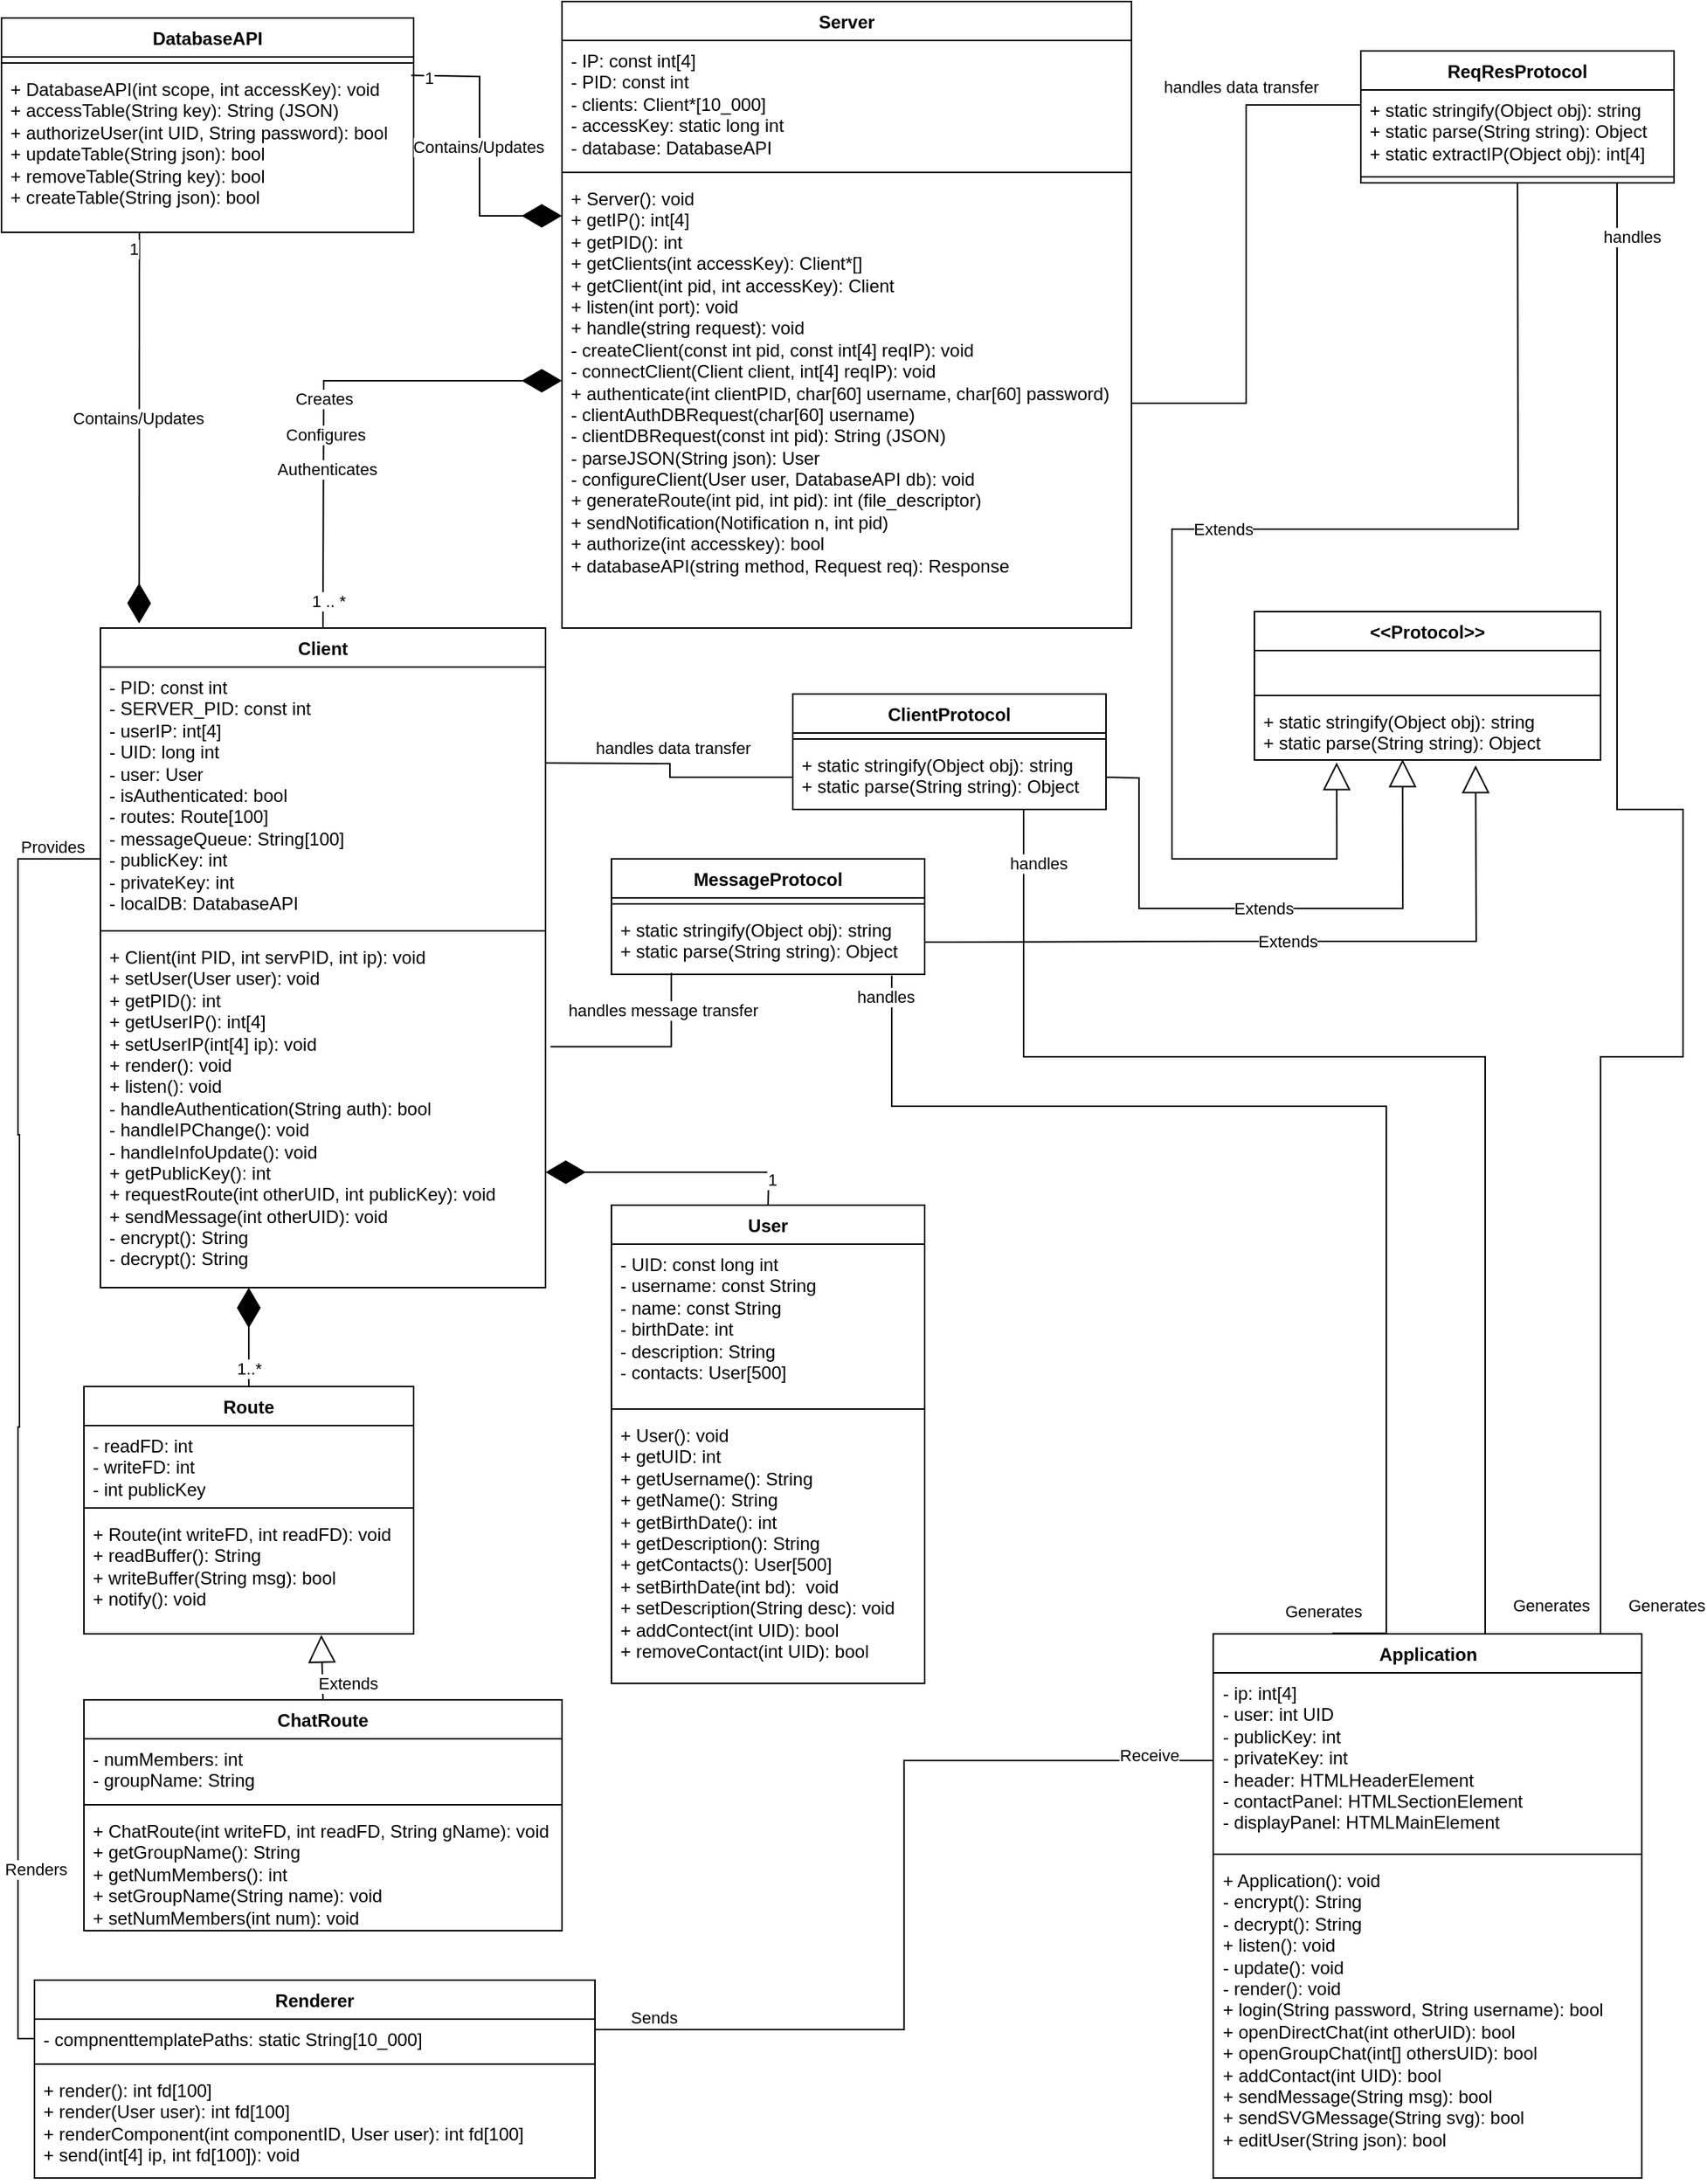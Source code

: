 <mxfile version="24.0.7" type="google">
  <diagram name="Page-1" id="PnnJT7ZLr12zOt7NyaA7">
    <mxGraphModel grid="1" page="1" gridSize="11" guides="1" tooltips="1" connect="1" arrows="1" fold="1" pageScale="1" pageWidth="1200" pageHeight="1600" math="0" shadow="0">
      <root>
        <mxCell id="0" />
        <mxCell id="1" parent="0" />
        <mxCell id="jCxPLYesRu0lP2iqPqjw-9" value="Server" style="swimlane;fontStyle=1;align=center;verticalAlign=top;childLayout=stackLayout;horizontal=1;startSize=26;horizontalStack=0;resizeParent=1;resizeParentMax=0;resizeLast=0;collapsible=1;marginBottom=0;whiteSpace=wrap;html=1;" vertex="1" parent="1">
          <mxGeometry x="396" y="11" width="380" height="418" as="geometry" />
        </mxCell>
        <mxCell id="jCxPLYesRu0lP2iqPqjw-10" value="- IP: const int[4]&lt;div&gt;- PID: const int&lt;br&gt;&lt;div&gt;- clients: Client*[10_000]&lt;/div&gt;&lt;div&gt;- accessKey: static long int&lt;/div&gt;&lt;div&gt;&lt;div&gt;- database: DatabaseAPI&lt;/div&gt;&lt;div&gt;&lt;br&gt;&lt;/div&gt;&lt;div&gt;&lt;br&gt;&lt;/div&gt;&lt;/div&gt;&lt;/div&gt;" style="text;strokeColor=none;fillColor=none;align=left;verticalAlign=top;spacingLeft=4;spacingRight=4;overflow=hidden;rotatable=0;points=[[0,0.5],[1,0.5]];portConstraint=eastwest;whiteSpace=wrap;html=1;" vertex="1" parent="jCxPLYesRu0lP2iqPqjw-9">
          <mxGeometry y="26" width="380" height="84" as="geometry" />
        </mxCell>
        <mxCell id="jCxPLYesRu0lP2iqPqjw-11" value="" style="line;strokeWidth=1;fillColor=none;align=left;verticalAlign=middle;spacingTop=-1;spacingLeft=3;spacingRight=3;rotatable=0;labelPosition=right;points=[];portConstraint=eastwest;strokeColor=inherit;" vertex="1" parent="jCxPLYesRu0lP2iqPqjw-9">
          <mxGeometry y="110" width="380" height="8" as="geometry" />
        </mxCell>
        <mxCell id="jCxPLYesRu0lP2iqPqjw-12" value="&lt;div&gt;&lt;div&gt;+ Server(): void&lt;br&gt;&lt;/div&gt;&lt;div&gt;+ getIP(): int[4]&lt;/div&gt;&lt;div&gt;+ getPID(): int&lt;/div&gt;&lt;div&gt;+ getClients(int accessKey): Client*[]&lt;/div&gt;&lt;div&gt;+ getClient(int pid, int accessKey): Client&lt;/div&gt;&lt;/div&gt;&lt;div&gt;+ listen(int port): void&lt;/div&gt;&lt;div&gt;+ handle(string request): void&lt;/div&gt;&lt;div&gt;- createClient(const int pid, const int[4] reqIP): void&lt;/div&gt;&lt;div&gt;- connectClient(Client client, int[4] reqIP): void&lt;br&gt;&lt;/div&gt;&lt;div&gt;+ authenticate(int clientPID, char[60] username, char[60] password)&lt;/div&gt;&lt;div&gt;- clientAuthDBRequest(char[60] username)&lt;/div&gt;&lt;div&gt;- clientDBRequest(const int pid): String (JSON)&lt;/div&gt;&lt;div&gt;- parseJSON(String json): User&lt;/div&gt;&lt;div&gt;- configureClient(User user, DatabaseAPI db): void&lt;/div&gt;&lt;div&gt;+ generateRoute(int pid, int pid): int (file_descriptor)&lt;/div&gt;&lt;div&gt;+ sendNotification(Notification n, int pid)&lt;/div&gt;&lt;div&gt;+ authorize(int accesskey): bool&lt;/div&gt;&lt;div&gt;+ databaseAPI(string method, Request req): Response&lt;/div&gt;&lt;div&gt;&lt;br&gt;&lt;/div&gt;" style="text;strokeColor=none;fillColor=none;align=left;verticalAlign=top;spacingLeft=4;spacingRight=4;overflow=hidden;rotatable=0;points=[[0,0.5],[1,0.5]];portConstraint=eastwest;whiteSpace=wrap;html=1;" vertex="1" parent="jCxPLYesRu0lP2iqPqjw-9">
          <mxGeometry y="118" width="380" height="300" as="geometry" />
        </mxCell>
        <mxCell id="jCxPLYesRu0lP2iqPqjw-13" value="Client" style="swimlane;fontStyle=1;align=center;verticalAlign=top;childLayout=stackLayout;horizontal=1;startSize=26;horizontalStack=0;resizeParent=1;resizeParentMax=0;resizeLast=0;collapsible=1;marginBottom=0;whiteSpace=wrap;html=1;" vertex="1" parent="1">
          <mxGeometry x="88" y="429" width="297" height="440" as="geometry" />
        </mxCell>
        <mxCell id="jCxPLYesRu0lP2iqPqjw-14" value="- PID: const int&lt;div&gt;- SERVER_PID: const int&lt;/div&gt;&lt;div&gt;- userIP: int[4]&lt;/div&gt;&lt;div&gt;- UID: long int&lt;/div&gt;&lt;div&gt;- user: User&lt;/div&gt;&lt;div&gt;- isAuthenticated: bool&lt;/div&gt;&lt;div&gt;- routes: Route[100]&lt;/div&gt;&lt;div&gt;- messageQueue: String[100]&lt;/div&gt;&lt;div&gt;- publicKey: int&lt;/div&gt;&lt;div&gt;- privateKey: int&lt;/div&gt;&lt;div&gt;- localDB: DatabaseAPI&lt;/div&gt;" style="text;strokeColor=none;fillColor=none;align=left;verticalAlign=top;spacingLeft=4;spacingRight=4;overflow=hidden;rotatable=0;points=[[0,0.5],[1,0.5]];portConstraint=eastwest;whiteSpace=wrap;html=1;" vertex="1" parent="jCxPLYesRu0lP2iqPqjw-13">
          <mxGeometry y="26" width="297" height="172" as="geometry" />
        </mxCell>
        <mxCell id="jCxPLYesRu0lP2iqPqjw-15" value="" style="line;strokeWidth=1;fillColor=none;align=left;verticalAlign=middle;spacingTop=-1;spacingLeft=3;spacingRight=3;rotatable=0;labelPosition=right;points=[];portConstraint=eastwest;strokeColor=inherit;" vertex="1" parent="jCxPLYesRu0lP2iqPqjw-13">
          <mxGeometry y="198" width="297" height="8" as="geometry" />
        </mxCell>
        <mxCell id="jCxPLYesRu0lP2iqPqjw-16" value="&lt;div&gt;+ Client(int PID, int servPID, int ip): void&lt;/div&gt;&lt;div&gt;+ setUser(User user): void&lt;/div&gt;&lt;div&gt;+ getPID(): int&lt;/div&gt;&lt;div&gt;+ getUserIP(): int[4]&lt;/div&gt;&lt;div&gt;+ setUserIP(int[4] ip): void&lt;/div&gt;&lt;div&gt;+ render(): void&lt;/div&gt;&lt;div&gt;+ listen(): void&lt;/div&gt;&lt;div&gt;- handleAuthentication(String auth): bool&lt;/div&gt;&lt;div&gt;&lt;span style=&quot;background-color: initial;&quot;&gt;- handleIPChange(): void&lt;/span&gt;&lt;/div&gt;&lt;div&gt;&lt;span style=&quot;background-color: initial;&quot;&gt;- handleInfoUpdate(): void&lt;/span&gt;&lt;/div&gt;&lt;div&gt;&lt;span style=&quot;background-color: initial;&quot;&gt;+ getPublicKey(): int&lt;/span&gt;&lt;br&gt;&lt;/div&gt;&lt;div&gt;&lt;span style=&quot;background-color: initial;&quot;&gt;+ requestRoute(int otherUID, int publicKey): void&lt;/span&gt;&lt;/div&gt;&lt;div&gt;&lt;span style=&quot;background-color: initial;&quot;&gt;+ sendMessage(int otherUID): void&lt;/span&gt;&lt;/div&gt;&lt;div&gt;&lt;span style=&quot;background-color: initial;&quot;&gt;- encrypt(): String&lt;/span&gt;&lt;/div&gt;&lt;div&gt;&lt;span style=&quot;background-color: initial;&quot;&gt;- decrypt(): String&lt;/span&gt;&lt;/div&gt;" style="text;strokeColor=none;fillColor=none;align=left;verticalAlign=top;spacingLeft=4;spacingRight=4;overflow=hidden;rotatable=0;points=[[0,0.5],[1,0.5]];portConstraint=eastwest;whiteSpace=wrap;html=1;" vertex="1" parent="jCxPLYesRu0lP2iqPqjw-13">
          <mxGeometry y="206" width="297" height="234" as="geometry" />
        </mxCell>
        <mxCell id="okIpT9RmwJFRA5tmkllq-2" value="&amp;lt;&amp;lt;Protocol&amp;gt;&amp;gt;" style="swimlane;fontStyle=1;align=center;verticalAlign=top;childLayout=stackLayout;horizontal=1;startSize=26;horizontalStack=0;resizeParent=1;resizeParentMax=0;resizeLast=0;collapsible=1;marginBottom=0;whiteSpace=wrap;html=1;" vertex="1" parent="1">
          <mxGeometry x="858" y="418" width="231" height="99" as="geometry" />
        </mxCell>
        <mxCell id="okIpT9RmwJFRA5tmkllq-3" value="&lt;div&gt;&lt;br&gt;&lt;/div&gt;" style="text;strokeColor=none;fillColor=none;align=left;verticalAlign=top;spacingLeft=4;spacingRight=4;overflow=hidden;rotatable=0;points=[[0,0.5],[1,0.5]];portConstraint=eastwest;whiteSpace=wrap;html=1;" vertex="1" parent="okIpT9RmwJFRA5tmkllq-2">
          <mxGeometry y="26" width="231" height="26" as="geometry" />
        </mxCell>
        <mxCell id="okIpT9RmwJFRA5tmkllq-4" value="" style="line;strokeWidth=1;fillColor=none;align=left;verticalAlign=middle;spacingTop=-1;spacingLeft=3;spacingRight=3;rotatable=0;labelPosition=right;points=[];portConstraint=eastwest;strokeColor=inherit;" vertex="1" parent="okIpT9RmwJFRA5tmkllq-2">
          <mxGeometry y="52" width="231" height="8" as="geometry" />
        </mxCell>
        <mxCell id="okIpT9RmwJFRA5tmkllq-5" value="+ static stringify(Object obj): string&lt;div&gt;+ static parse(String string): Object&lt;/div&gt;" style="text;strokeColor=none;fillColor=none;align=left;verticalAlign=top;spacingLeft=4;spacingRight=4;overflow=hidden;rotatable=0;points=[[0,0.5],[1,0.5]];portConstraint=eastwest;whiteSpace=wrap;html=1;" vertex="1" parent="okIpT9RmwJFRA5tmkllq-2">
          <mxGeometry y="60" width="231" height="39" as="geometry" />
        </mxCell>
        <mxCell id="okIpT9RmwJFRA5tmkllq-6" value="ReqResProtocol" style="swimlane;fontStyle=1;align=center;verticalAlign=top;childLayout=stackLayout;horizontal=1;startSize=26;horizontalStack=0;resizeParent=1;resizeParentMax=0;resizeLast=0;collapsible=1;marginBottom=0;whiteSpace=wrap;html=1;" vertex="1" parent="1">
          <mxGeometry x="929" y="44.0" width="209" height="88" as="geometry" />
        </mxCell>
        <mxCell id="okIpT9RmwJFRA5tmkllq-9" value="+ static stringify(Object obj): string&lt;div&gt;+ static parse(String string): Object&lt;/div&gt;&lt;div&gt;+ static extractIP(Object obj): int[4]&lt;/div&gt;" style="text;strokeColor=none;fillColor=none;align=left;verticalAlign=top;spacingLeft=4;spacingRight=4;overflow=hidden;rotatable=0;points=[[0,0.5],[1,0.5]];portConstraint=eastwest;whiteSpace=wrap;html=1;" vertex="1" parent="okIpT9RmwJFRA5tmkllq-6">
          <mxGeometry y="26" width="209" height="54" as="geometry" />
        </mxCell>
        <mxCell id="okIpT9RmwJFRA5tmkllq-8" value="" style="line;strokeWidth=1;fillColor=none;align=left;verticalAlign=middle;spacingTop=-1;spacingLeft=3;spacingRight=3;rotatable=0;labelPosition=right;points=[];portConstraint=eastwest;strokeColor=inherit;" vertex="1" parent="okIpT9RmwJFRA5tmkllq-6">
          <mxGeometry y="80" width="209" height="8" as="geometry" />
        </mxCell>
        <mxCell id="okIpT9RmwJFRA5tmkllq-12" value="Extends" style="endArrow=block;endSize=16;endFill=0;html=1;rounded=0;entryX=0.216;entryY=1.043;entryDx=0;entryDy=0;entryPerimeter=0;" edge="1" parent="1">
          <mxGeometry width="160" relative="1" as="geometry">
            <mxPoint x="1033.58" y="132" as="sourcePoint" />
            <mxPoint x="912.896" y="518.677" as="targetPoint" />
            <Array as="points">
              <mxPoint x="1034" y="363" />
              <mxPoint x="803" y="363" />
              <mxPoint x="803" y="583" />
              <mxPoint x="913" y="583" />
            </Array>
          </mxGeometry>
        </mxCell>
        <mxCell id="okIpT9RmwJFRA5tmkllq-13" value="MessageProtocol" style="swimlane;fontStyle=1;align=center;verticalAlign=top;childLayout=stackLayout;horizontal=1;startSize=26;horizontalStack=0;resizeParent=1;resizeParentMax=0;resizeLast=0;collapsible=1;marginBottom=0;whiteSpace=wrap;html=1;" vertex="1" parent="1">
          <mxGeometry x="429" y="583" width="209" height="77" as="geometry" />
        </mxCell>
        <mxCell id="okIpT9RmwJFRA5tmkllq-14" value="" style="line;strokeWidth=1;fillColor=none;align=left;verticalAlign=middle;spacingTop=-1;spacingLeft=3;spacingRight=3;rotatable=0;labelPosition=right;points=[];portConstraint=eastwest;strokeColor=inherit;" vertex="1" parent="okIpT9RmwJFRA5tmkllq-13">
          <mxGeometry y="26" width="209" height="8" as="geometry" />
        </mxCell>
        <mxCell id="okIpT9RmwJFRA5tmkllq-15" value="+ static stringify(Object obj): string&lt;div&gt;+ static parse(String string): Object&lt;/div&gt;" style="text;strokeColor=none;fillColor=none;align=left;verticalAlign=top;spacingLeft=4;spacingRight=4;overflow=hidden;rotatable=0;points=[[0,0.5],[1,0.5]];portConstraint=eastwest;whiteSpace=wrap;html=1;" vertex="1" parent="okIpT9RmwJFRA5tmkllq-13">
          <mxGeometry y="34" width="209" height="43" as="geometry" />
        </mxCell>
        <mxCell id="okIpT9RmwJFRA5tmkllq-16" value="Extends" style="endArrow=block;endSize=16;endFill=0;html=1;rounded=0;exitX=1;exitY=0.5;exitDx=0;exitDy=0;entryX=0.639;entryY=1.093;entryDx=0;entryDy=0;entryPerimeter=0;" edge="1" parent="1" source="okIpT9RmwJFRA5tmkllq-15" target="okIpT9RmwJFRA5tmkllq-5">
          <mxGeometry width="160" relative="1" as="geometry">
            <mxPoint x="1160" y="623.32" as="sourcePoint" />
            <mxPoint x="1006.077" y="615.997" as="targetPoint" />
            <Array as="points">
              <mxPoint x="836" y="638" />
              <mxPoint x="1006" y="638" />
            </Array>
          </mxGeometry>
        </mxCell>
        <mxCell id="okIpT9RmwJFRA5tmkllq-21" value="ClientProtocol" style="swimlane;fontStyle=1;align=center;verticalAlign=top;childLayout=stackLayout;horizontal=1;startSize=26;horizontalStack=0;resizeParent=1;resizeParentMax=0;resizeLast=0;collapsible=1;marginBottom=0;whiteSpace=wrap;html=1;" vertex="1" parent="1">
          <mxGeometry x="550" y="473.0" width="209" height="77" as="geometry" />
        </mxCell>
        <mxCell id="okIpT9RmwJFRA5tmkllq-22" value="" style="line;strokeWidth=1;fillColor=none;align=left;verticalAlign=middle;spacingTop=-1;spacingLeft=3;spacingRight=3;rotatable=0;labelPosition=right;points=[];portConstraint=eastwest;strokeColor=inherit;" vertex="1" parent="okIpT9RmwJFRA5tmkllq-21">
          <mxGeometry y="26" width="209" height="8" as="geometry" />
        </mxCell>
        <mxCell id="okIpT9RmwJFRA5tmkllq-23" value="+ static stringify(Object obj): string&lt;div&gt;+ static parse(String string): Object&lt;/div&gt;" style="text;strokeColor=none;fillColor=none;align=left;verticalAlign=top;spacingLeft=4;spacingRight=4;overflow=hidden;rotatable=0;points=[[0,0.5],[1,0.5]];portConstraint=eastwest;whiteSpace=wrap;html=1;" vertex="1" parent="okIpT9RmwJFRA5tmkllq-21">
          <mxGeometry y="34" width="209" height="43" as="geometry" />
        </mxCell>
        <mxCell id="okIpT9RmwJFRA5tmkllq-24" value="Extends" style="endArrow=block;endSize=16;endFill=0;html=1;rounded=0;entryX=0.428;entryY=0.99;entryDx=0;entryDy=0;entryPerimeter=0;exitX=1;exitY=0.5;exitDx=0;exitDy=0;" edge="1" parent="1" source="okIpT9RmwJFRA5tmkllq-23" target="okIpT9RmwJFRA5tmkllq-5">
          <mxGeometry width="160" relative="1" as="geometry">
            <mxPoint x="655" y="561" as="sourcePoint" />
            <mxPoint x="918" y="693" as="targetPoint" />
            <Array as="points">
              <mxPoint x="781" y="529" />
              <mxPoint x="781" y="616" />
              <mxPoint x="957" y="616" />
            </Array>
          </mxGeometry>
        </mxCell>
        <mxCell id="okIpT9RmwJFRA5tmkllq-25" value="Renderer" style="swimlane;fontStyle=1;align=center;verticalAlign=top;childLayout=stackLayout;horizontal=1;startSize=26;horizontalStack=0;resizeParent=1;resizeParentMax=0;resizeLast=0;collapsible=1;marginBottom=0;whiteSpace=wrap;html=1;" vertex="1" parent="1">
          <mxGeometry x="44" y="1331" width="374" height="132" as="geometry" />
        </mxCell>
        <mxCell id="okIpT9RmwJFRA5tmkllq-26" value="- compnenttemplatePaths: static String[10_000]" style="text;strokeColor=none;fillColor=none;align=left;verticalAlign=top;spacingLeft=4;spacingRight=4;overflow=hidden;rotatable=0;points=[[0,0.5],[1,0.5]];portConstraint=eastwest;whiteSpace=wrap;html=1;" vertex="1" parent="okIpT9RmwJFRA5tmkllq-25">
          <mxGeometry y="26" width="374" height="26" as="geometry" />
        </mxCell>
        <mxCell id="okIpT9RmwJFRA5tmkllq-27" value="" style="line;strokeWidth=1;fillColor=none;align=left;verticalAlign=middle;spacingTop=-1;spacingLeft=3;spacingRight=3;rotatable=0;labelPosition=right;points=[];portConstraint=eastwest;strokeColor=inherit;" vertex="1" parent="okIpT9RmwJFRA5tmkllq-25">
          <mxGeometry y="52" width="374" height="8" as="geometry" />
        </mxCell>
        <mxCell id="okIpT9RmwJFRA5tmkllq-28" value="&lt;div&gt;+ render(): int fd[100]&lt;/div&gt;+ render(User user): int fd[100]&lt;div&gt;+ renderComponent(int componentID, User user): int fd[100]&lt;br&gt;&lt;div&gt;+ send(int[4] ip, int fd[100]): void&lt;/div&gt;&lt;/div&gt;" style="text;strokeColor=none;fillColor=none;align=left;verticalAlign=top;spacingLeft=4;spacingRight=4;overflow=hidden;rotatable=0;points=[[0,0.5],[1,0.5]];portConstraint=eastwest;whiteSpace=wrap;html=1;" vertex="1" parent="okIpT9RmwJFRA5tmkllq-25">
          <mxGeometry y="60" width="374" height="72" as="geometry" />
        </mxCell>
        <mxCell id="okIpT9RmwJFRA5tmkllq-37" value="User&lt;div&gt;&lt;br&gt;&lt;/div&gt;" style="swimlane;fontStyle=1;align=center;verticalAlign=top;childLayout=stackLayout;horizontal=1;startSize=26;horizontalStack=0;resizeParent=1;resizeParentMax=0;resizeLast=0;collapsible=1;marginBottom=0;whiteSpace=wrap;html=1;" vertex="1" parent="1">
          <mxGeometry x="429" y="814" width="209" height="319" as="geometry" />
        </mxCell>
        <mxCell id="okIpT9RmwJFRA5tmkllq-38" value="- UID: const long int&lt;div&gt;- username: const String&lt;/div&gt;&lt;div&gt;- name: const String&lt;/div&gt;&lt;div&gt;- birthDate: int&lt;/div&gt;&lt;div&gt;- description: String&lt;/div&gt;&lt;div&gt;- contacts: User[500]&lt;/div&gt;" style="text;strokeColor=none;fillColor=none;align=left;verticalAlign=top;spacingLeft=4;spacingRight=4;overflow=hidden;rotatable=0;points=[[0,0.5],[1,0.5]];portConstraint=eastwest;whiteSpace=wrap;html=1;" vertex="1" parent="okIpT9RmwJFRA5tmkllq-37">
          <mxGeometry y="26" width="209" height="106" as="geometry" />
        </mxCell>
        <mxCell id="okIpT9RmwJFRA5tmkllq-39" value="" style="line;strokeWidth=1;fillColor=none;align=left;verticalAlign=middle;spacingTop=-1;spacingLeft=3;spacingRight=3;rotatable=0;labelPosition=right;points=[];portConstraint=eastwest;strokeColor=inherit;" vertex="1" parent="okIpT9RmwJFRA5tmkllq-37">
          <mxGeometry y="132" width="209" height="8" as="geometry" />
        </mxCell>
        <mxCell id="okIpT9RmwJFRA5tmkllq-40" value="+ User(): void&lt;div&gt;+ getUID: int&lt;/div&gt;&lt;div&gt;+ getUsername(): String&lt;/div&gt;&lt;div&gt;+ getName(): String&lt;/div&gt;&lt;div&gt;+ getBirthDate(): int&lt;/div&gt;&lt;div&gt;+ getDescription(): String&lt;/div&gt;&lt;div&gt;+ getContacts(): User[500]&lt;/div&gt;&lt;div&gt;+ setBirthDate(int bd):&amp;nbsp; void&lt;/div&gt;&lt;div&gt;+ setDescription(String desc): void&lt;/div&gt;&lt;div&gt;+ addContect(int UID): bool&lt;/div&gt;&lt;div&gt;+ removeContact(int UID): bool&lt;/div&gt;" style="text;strokeColor=none;fillColor=none;align=left;verticalAlign=top;spacingLeft=4;spacingRight=4;overflow=hidden;rotatable=0;points=[[0,0.5],[1,0.5]];portConstraint=eastwest;whiteSpace=wrap;html=1;" vertex="1" parent="okIpT9RmwJFRA5tmkllq-37">
          <mxGeometry y="140" width="209" height="179" as="geometry" />
        </mxCell>
        <mxCell id="okIpT9RmwJFRA5tmkllq-43" value="" style="endArrow=none;html=1;edgeStyle=orthogonalEdgeStyle;rounded=0;entryX=0;entryY=0.5;entryDx=0;entryDy=0;" edge="1" parent="1" target="okIpT9RmwJFRA5tmkllq-26">
          <mxGeometry relative="1" as="geometry">
            <mxPoint x="88" y="583" as="sourcePoint" />
            <mxPoint x="33" y="1369" as="targetPoint" />
            <Array as="points">
              <mxPoint x="33" y="583" />
              <mxPoint x="33" y="767" />
              <mxPoint x="34" y="767" />
              <mxPoint x="34" y="962" />
              <mxPoint x="33" y="962" />
              <mxPoint x="33" y="1370" />
            </Array>
          </mxGeometry>
        </mxCell>
        <mxCell id="okIpT9RmwJFRA5tmkllq-44" value="Provides" style="edgeLabel;resizable=0;html=1;align=left;verticalAlign=bottom;" connectable="0" vertex="1" parent="okIpT9RmwJFRA5tmkllq-43">
          <mxGeometry x="-1" relative="1" as="geometry">
            <mxPoint x="-55" as="offset" />
          </mxGeometry>
        </mxCell>
        <mxCell id="okIpT9RmwJFRA5tmkllq-45" value="Renders" style="edgeLabel;resizable=0;html=1;align=right;verticalAlign=bottom;" connectable="0" vertex="1" parent="okIpT9RmwJFRA5tmkllq-43">
          <mxGeometry x="1" relative="1" as="geometry">
            <mxPoint x="22" y="-105" as="offset" />
          </mxGeometry>
        </mxCell>
        <mxCell id="okIpT9RmwJFRA5tmkllq-46" value="" style="endArrow=none;html=1;edgeStyle=orthogonalEdgeStyle;rounded=0;entryX=0;entryY=0.185;entryDx=0;entryDy=0;entryPerimeter=0;" edge="1" parent="1" source="jCxPLYesRu0lP2iqPqjw-12" target="okIpT9RmwJFRA5tmkllq-9">
          <mxGeometry relative="1" as="geometry">
            <mxPoint x="781" y="187" as="sourcePoint" />
            <mxPoint x="847" y="187" as="targetPoint" />
          </mxGeometry>
        </mxCell>
        <mxCell id="okIpT9RmwJFRA5tmkllq-48" value="handles data transfer" style="edgeLabel;resizable=0;html=1;align=right;verticalAlign=bottom;" connectable="0" vertex="1" parent="okIpT9RmwJFRA5tmkllq-46">
          <mxGeometry x="1" relative="1" as="geometry">
            <mxPoint x="-27" y="-3" as="offset" />
          </mxGeometry>
        </mxCell>
        <mxCell id="okIpT9RmwJFRA5tmkllq-50" value="" style="endArrow=none;html=1;edgeStyle=orthogonalEdgeStyle;rounded=0;entryX=0;entryY=0.5;entryDx=0;entryDy=0;" edge="1" parent="1" target="okIpT9RmwJFRA5tmkllq-23">
          <mxGeometry relative="1" as="geometry">
            <mxPoint x="385" y="519" as="sourcePoint" />
            <mxPoint x="527" y="429" as="targetPoint" />
          </mxGeometry>
        </mxCell>
        <mxCell id="okIpT9RmwJFRA5tmkllq-51" value="handles data transfer" style="edgeLabel;resizable=0;html=1;align=right;verticalAlign=bottom;" connectable="0" vertex="1" parent="okIpT9RmwJFRA5tmkllq-50">
          <mxGeometry x="1" relative="1" as="geometry">
            <mxPoint x="-27" y="-11" as="offset" />
          </mxGeometry>
        </mxCell>
        <mxCell id="okIpT9RmwJFRA5tmkllq-52" value="" style="endArrow=none;html=1;edgeStyle=orthogonalEdgeStyle;rounded=0;entryX=0.191;entryY=0.977;entryDx=0;entryDy=0;entryPerimeter=0;exitX=1.011;exitY=0.313;exitDx=0;exitDy=0;exitPerimeter=0;" edge="1" parent="1" source="jCxPLYesRu0lP2iqPqjw-16" target="okIpT9RmwJFRA5tmkllq-15">
          <mxGeometry relative="1" as="geometry">
            <mxPoint x="374" y="715.25" as="sourcePoint" />
            <mxPoint x="473.5" y="689.25" as="targetPoint" />
          </mxGeometry>
        </mxCell>
        <mxCell id="okIpT9RmwJFRA5tmkllq-53" value="handles message transfer" style="edgeLabel;resizable=0;html=1;align=right;verticalAlign=bottom;" connectable="0" vertex="1" parent="okIpT9RmwJFRA5tmkllq-52">
          <mxGeometry x="1" relative="1" as="geometry">
            <mxPoint x="59" y="34" as="offset" />
          </mxGeometry>
        </mxCell>
        <mxCell id="okIpT9RmwJFRA5tmkllq-57" value="" style="endArrow=diamondThin;endFill=1;endSize=24;html=1;rounded=0;exitX=0.5;exitY=0;exitDx=0;exitDy=0;" edge="1" parent="1" source="jCxPLYesRu0lP2iqPqjw-13">
          <mxGeometry width="160" relative="1" as="geometry">
            <mxPoint x="178.5" y="374" as="sourcePoint" />
            <mxPoint x="396" y="264" as="targetPoint" />
            <Array as="points">
              <mxPoint x="237" y="264" />
            </Array>
          </mxGeometry>
        </mxCell>
        <mxCell id="okIpT9RmwJFRA5tmkllq-58" value="1 .. *" style="edgeLabel;html=1;align=center;verticalAlign=middle;resizable=0;points=[];" connectable="0" vertex="1" parent="okIpT9RmwJFRA5tmkllq-57">
          <mxGeometry x="-0.887" y="-3" relative="1" as="geometry">
            <mxPoint as="offset" />
          </mxGeometry>
        </mxCell>
        <mxCell id="okIpT9RmwJFRA5tmkllq-59" value="Authenticates" style="edgeLabel;html=1;align=center;verticalAlign=middle;resizable=0;points=[];" connectable="0" vertex="1" parent="okIpT9RmwJFRA5tmkllq-57">
          <mxGeometry x="-0.345" y="-2" relative="1" as="geometry">
            <mxPoint as="offset" />
          </mxGeometry>
        </mxCell>
        <mxCell id="okIpT9RmwJFRA5tmkllq-60" value="Creates" style="edgeLabel;html=1;align=center;verticalAlign=middle;resizable=0;points=[];" connectable="0" vertex="1" parent="okIpT9RmwJFRA5tmkllq-57">
          <mxGeometry x="-0.051" relative="1" as="geometry">
            <mxPoint as="offset" />
          </mxGeometry>
        </mxCell>
        <mxCell id="okIpT9RmwJFRA5tmkllq-61" value="Configures" style="edgeLabel;html=1;align=center;verticalAlign=middle;resizable=0;points=[];" connectable="0" vertex="1" parent="okIpT9RmwJFRA5tmkllq-57">
          <mxGeometry x="-0.205" y="-1" relative="1" as="geometry">
            <mxPoint as="offset" />
          </mxGeometry>
        </mxCell>
        <mxCell id="okIpT9RmwJFRA5tmkllq-63" value="DatabaseAPI" style="swimlane;fontStyle=1;align=center;verticalAlign=top;childLayout=stackLayout;horizontal=1;startSize=26;horizontalStack=0;resizeParent=1;resizeParentMax=0;resizeLast=0;collapsible=1;marginBottom=0;whiteSpace=wrap;html=1;" vertex="1" parent="1">
          <mxGeometry x="22" y="22" width="275" height="143" as="geometry" />
        </mxCell>
        <mxCell id="okIpT9RmwJFRA5tmkllq-65" value="" style="line;strokeWidth=1;fillColor=none;align=left;verticalAlign=middle;spacingTop=-1;spacingLeft=3;spacingRight=3;rotatable=0;labelPosition=right;points=[];portConstraint=eastwest;strokeColor=inherit;" vertex="1" parent="okIpT9RmwJFRA5tmkllq-63">
          <mxGeometry y="26" width="275" height="8" as="geometry" />
        </mxCell>
        <mxCell id="okIpT9RmwJFRA5tmkllq-66" value="&lt;div&gt;+ DatabaseAPI(int scope, int accessKey): void&lt;/div&gt;+ accessTable(String key): String (JSON)&lt;div&gt;+ authorizeUser(int UID, String password): bool&lt;br&gt;&lt;div&gt;+ updateTable(String json): bool&lt;/div&gt;&lt;div&gt;+ removeTable(String key): bool&lt;/div&gt;&lt;div&gt;+ createTable(String json): bool&lt;/div&gt;&lt;/div&gt;" style="text;strokeColor=none;fillColor=none;align=left;verticalAlign=top;spacingLeft=4;spacingRight=4;overflow=hidden;rotatable=0;points=[[0,0.5],[1,0.5]];portConstraint=eastwest;whiteSpace=wrap;html=1;" vertex="1" parent="okIpT9RmwJFRA5tmkllq-63">
          <mxGeometry y="34" width="275" height="109" as="geometry" />
        </mxCell>
        <mxCell id="okIpT9RmwJFRA5tmkllq-68" value="" style="endArrow=diamondThin;endFill=1;endSize=24;html=1;rounded=0;exitX=0.994;exitY=0.039;exitDx=0;exitDy=0;exitPerimeter=0;" edge="1" parent="1" source="okIpT9RmwJFRA5tmkllq-66">
          <mxGeometry width="160" relative="1" as="geometry">
            <mxPoint x="308.005" y="62.213" as="sourcePoint" />
            <mxPoint x="396" y="154" as="targetPoint" />
            <Array as="points">
              <mxPoint x="341" y="61" />
              <mxPoint x="341" y="154" />
            </Array>
          </mxGeometry>
        </mxCell>
        <mxCell id="okIpT9RmwJFRA5tmkllq-71" value="1" style="edgeLabel;html=1;align=center;verticalAlign=middle;resizable=0;points=[];" connectable="0" vertex="1" parent="okIpT9RmwJFRA5tmkllq-68">
          <mxGeometry x="-0.71" y="-1" relative="1" as="geometry">
            <mxPoint x="-17" as="offset" />
          </mxGeometry>
        </mxCell>
        <mxCell id="okIpT9RmwJFRA5tmkllq-72" value="Contains/Updates" style="edgeLabel;html=1;align=center;verticalAlign=middle;resizable=0;points=[];" connectable="0" vertex="1" parent="okIpT9RmwJFRA5tmkllq-68">
          <mxGeometry x="-0.052" y="-1" relative="1" as="geometry">
            <mxPoint as="offset" />
          </mxGeometry>
        </mxCell>
        <mxCell id="okIpT9RmwJFRA5tmkllq-73" value="Application" style="swimlane;fontStyle=1;align=center;verticalAlign=top;childLayout=stackLayout;horizontal=1;startSize=26;horizontalStack=0;resizeParent=1;resizeParentMax=0;resizeLast=0;collapsible=1;marginBottom=0;whiteSpace=wrap;html=1;" vertex="1" parent="1">
          <mxGeometry x="830.5" y="1100" width="286" height="363" as="geometry" />
        </mxCell>
        <mxCell id="okIpT9RmwJFRA5tmkllq-74" value="- ip: int[4]&lt;div&gt;- user: int UID&lt;/div&gt;&lt;div&gt;- publicKey: int&lt;/div&gt;&lt;div&gt;- privateKey: int&lt;/div&gt;&lt;div&gt;- header: HTMLHeaderElement&lt;/div&gt;&lt;div&gt;- contactPanel: HTMLSectionElement&lt;/div&gt;&lt;div&gt;- displayPanel: HTMLMainElement&lt;/div&gt;" style="text;strokeColor=none;fillColor=none;align=left;verticalAlign=top;spacingLeft=4;spacingRight=4;overflow=hidden;rotatable=0;points=[[0,0.5],[1,0.5]];portConstraint=eastwest;whiteSpace=wrap;html=1;" vertex="1" parent="okIpT9RmwJFRA5tmkllq-73">
          <mxGeometry y="26" width="286" height="117" as="geometry" />
        </mxCell>
        <mxCell id="okIpT9RmwJFRA5tmkllq-75" value="" style="line;strokeWidth=1;fillColor=none;align=left;verticalAlign=middle;spacingTop=-1;spacingLeft=3;spacingRight=3;rotatable=0;labelPosition=right;points=[];portConstraint=eastwest;strokeColor=inherit;" vertex="1" parent="okIpT9RmwJFRA5tmkllq-73">
          <mxGeometry y="143" width="286" height="8" as="geometry" />
        </mxCell>
        <mxCell id="okIpT9RmwJFRA5tmkllq-76" value="+ Application(): void&lt;div&gt;- encrypt(): String&lt;/div&gt;&lt;div&gt;- decrypt(): String&lt;/div&gt;&lt;div&gt;+ listen(): void&lt;/div&gt;&lt;div&gt;- update(): void&lt;/div&gt;&lt;div&gt;- render(): void&lt;/div&gt;&lt;div&gt;&lt;div&gt;+ login(String password, String username): bool&lt;/div&gt;&lt;div&gt;+ openDirectChat(int otherUID): bool&lt;/div&gt;&lt;div&gt;+ openGroupChat(int[] othersUID): bool&lt;/div&gt;&lt;div&gt;+ addContact(int UID): bool&lt;/div&gt;&lt;div&gt;+ sendMessage(String msg): bool&lt;/div&gt;&lt;div&gt;+ sendSVGMessage(String svg): bool&lt;/div&gt;&lt;div&gt;+ editUser(String json): bool&amp;nbsp;&lt;/div&gt;&lt;/div&gt;" style="text;strokeColor=none;fillColor=none;align=left;verticalAlign=top;spacingLeft=4;spacingRight=4;overflow=hidden;rotatable=0;points=[[0,0.5],[1,0.5]];portConstraint=eastwest;whiteSpace=wrap;html=1;" vertex="1" parent="okIpT9RmwJFRA5tmkllq-73">
          <mxGeometry y="151" width="286" height="212" as="geometry" />
        </mxCell>
        <mxCell id="okIpT9RmwJFRA5tmkllq-77" value="" style="endArrow=none;html=1;edgeStyle=orthogonalEdgeStyle;rounded=0;exitX=1;exitY=0.25;exitDx=0;exitDy=0;entryX=0;entryY=0.5;entryDx=0;entryDy=0;" edge="1" parent="1" source="okIpT9RmwJFRA5tmkllq-25" target="okIpT9RmwJFRA5tmkllq-74">
          <mxGeometry relative="1" as="geometry">
            <mxPoint x="627" y="1023" as="sourcePoint" />
            <mxPoint x="787" y="1023" as="targetPoint" />
          </mxGeometry>
        </mxCell>
        <mxCell id="okIpT9RmwJFRA5tmkllq-78" value="Sends" style="edgeLabel;resizable=0;html=1;align=left;verticalAlign=bottom;" connectable="0" vertex="1" parent="okIpT9RmwJFRA5tmkllq-77">
          <mxGeometry x="-1" relative="1" as="geometry">
            <mxPoint x="22" as="offset" />
          </mxGeometry>
        </mxCell>
        <mxCell id="okIpT9RmwJFRA5tmkllq-79" value="Receive" style="edgeLabel;resizable=0;html=1;align=right;verticalAlign=bottom;" connectable="0" vertex="1" parent="okIpT9RmwJFRA5tmkllq-77">
          <mxGeometry x="1" relative="1" as="geometry">
            <mxPoint x="-22" y="5" as="offset" />
          </mxGeometry>
        </mxCell>
        <mxCell id="okIpT9RmwJFRA5tmkllq-80" value="" style="endArrow=none;html=1;edgeStyle=orthogonalEdgeStyle;rounded=0;" edge="1" parent="1">
          <mxGeometry relative="1" as="geometry">
            <mxPoint x="704" y="550" as="sourcePoint" />
            <mxPoint x="1012" y="1100" as="targetPoint" />
            <Array as="points">
              <mxPoint x="704" y="715" />
              <mxPoint x="1012" y="715" />
            </Array>
          </mxGeometry>
        </mxCell>
        <mxCell id="okIpT9RmwJFRA5tmkllq-81" value="handles" style="edgeLabel;resizable=0;html=1;align=left;verticalAlign=bottom;" connectable="0" vertex="1" parent="okIpT9RmwJFRA5tmkllq-80">
          <mxGeometry x="-1" relative="1" as="geometry">
            <mxPoint x="-11" y="44" as="offset" />
          </mxGeometry>
        </mxCell>
        <mxCell id="okIpT9RmwJFRA5tmkllq-82" value="Generates" style="edgeLabel;resizable=0;html=1;align=right;verticalAlign=bottom;" connectable="0" vertex="1" parent="okIpT9RmwJFRA5tmkllq-80">
          <mxGeometry x="1" relative="1" as="geometry">
            <mxPoint x="70" y="-11" as="offset" />
          </mxGeometry>
        </mxCell>
        <mxCell id="okIpT9RmwJFRA5tmkllq-83" value="" style="endArrow=none;html=1;edgeStyle=orthogonalEdgeStyle;rounded=0;exitX=0.829;exitY=1.019;exitDx=0;exitDy=0;exitPerimeter=0;entryX=0.278;entryY=-0.001;entryDx=0;entryDy=0;entryPerimeter=0;" edge="1" parent="1" target="okIpT9RmwJFRA5tmkllq-73">
          <mxGeometry relative="1" as="geometry">
            <mxPoint x="616.001" y="660.817" as="sourcePoint" />
            <mxPoint x="990" y="1276" as="targetPoint" />
            <Array as="points">
              <mxPoint x="616" y="748" />
              <mxPoint x="946" y="748" />
              <mxPoint x="946" y="1100" />
            </Array>
          </mxGeometry>
        </mxCell>
        <mxCell id="okIpT9RmwJFRA5tmkllq-84" value="handles" style="edgeLabel;resizable=0;html=1;align=left;verticalAlign=bottom;" connectable="0" vertex="1" parent="okIpT9RmwJFRA5tmkllq-83">
          <mxGeometry x="-1" relative="1" as="geometry">
            <mxPoint x="-25" y="23" as="offset" />
          </mxGeometry>
        </mxCell>
        <mxCell id="okIpT9RmwJFRA5tmkllq-85" value="Generates" style="edgeLabel;resizable=0;html=1;align=right;verticalAlign=bottom;" connectable="0" vertex="1" parent="okIpT9RmwJFRA5tmkllq-83">
          <mxGeometry x="1" relative="1" as="geometry">
            <mxPoint x="21" y="-6" as="offset" />
          </mxGeometry>
        </mxCell>
        <mxCell id="dGpUTdbO_YkGrfACoeV6-1" value="Route" style="swimlane;fontStyle=1;align=center;verticalAlign=top;childLayout=stackLayout;horizontal=1;startSize=26;horizontalStack=0;resizeParent=1;resizeParentMax=0;resizeLast=0;collapsible=1;marginBottom=0;whiteSpace=wrap;html=1;" vertex="1" parent="1">
          <mxGeometry x="77" y="935" width="220" height="165" as="geometry" />
        </mxCell>
        <mxCell id="dGpUTdbO_YkGrfACoeV6-2" value="- readFD: int&lt;div&gt;- writeFD: int&lt;/div&gt;&lt;div&gt;- int publicKey&lt;/div&gt;" style="text;strokeColor=none;fillColor=none;align=left;verticalAlign=top;spacingLeft=4;spacingRight=4;overflow=hidden;rotatable=0;points=[[0,0.5],[1,0.5]];portConstraint=eastwest;whiteSpace=wrap;html=1;" vertex="1" parent="dGpUTdbO_YkGrfACoeV6-1">
          <mxGeometry y="26" width="220" height="51" as="geometry" />
        </mxCell>
        <mxCell id="dGpUTdbO_YkGrfACoeV6-3" value="" style="line;strokeWidth=1;fillColor=none;align=left;verticalAlign=middle;spacingTop=-1;spacingLeft=3;spacingRight=3;rotatable=0;labelPosition=right;points=[];portConstraint=eastwest;strokeColor=inherit;" vertex="1" parent="dGpUTdbO_YkGrfACoeV6-1">
          <mxGeometry y="77" width="220" height="8" as="geometry" />
        </mxCell>
        <mxCell id="dGpUTdbO_YkGrfACoeV6-4" value="&lt;div&gt;+ Route(int writeFD, int readFD): void&lt;/div&gt;+ readBuffer(): String&lt;div&gt;&lt;div&gt;+ writeBuffer(String msg): bool&lt;/div&gt;&lt;/div&gt;&lt;div&gt;+ notify(): void&lt;/div&gt;" style="text;strokeColor=none;fillColor=none;align=left;verticalAlign=top;spacingLeft=4;spacingRight=4;overflow=hidden;rotatable=0;points=[[0,0.5],[1,0.5]];portConstraint=eastwest;whiteSpace=wrap;html=1;" vertex="1" parent="dGpUTdbO_YkGrfACoeV6-1">
          <mxGeometry y="85" width="220" height="80" as="geometry" />
        </mxCell>
        <mxCell id="dGpUTdbO_YkGrfACoeV6-6" value="" style="endArrow=diamondThin;endFill=1;endSize=24;html=1;rounded=0;exitX=0.5;exitY=0;exitDx=0;exitDy=0;" edge="1" parent="1" source="dGpUTdbO_YkGrfACoeV6-1">
          <mxGeometry width="160" relative="1" as="geometry">
            <mxPoint x="242" y="869" as="sourcePoint" />
            <mxPoint x="187" y="869" as="targetPoint" />
          </mxGeometry>
        </mxCell>
        <mxCell id="dGpUTdbO_YkGrfACoeV6-8" value="1..*" style="edgeLabel;html=1;align=center;verticalAlign=middle;resizable=0;points=[];" connectable="0" vertex="1" parent="dGpUTdbO_YkGrfACoeV6-6">
          <mxGeometry x="-0.631" y="-1" relative="1" as="geometry">
            <mxPoint x="-1" as="offset" />
          </mxGeometry>
        </mxCell>
        <mxCell id="dGpUTdbO_YkGrfACoeV6-9" value="" style="endArrow=diamondThin;endFill=1;endSize=24;html=1;rounded=0;exitX=0.5;exitY=0;exitDx=0;exitDy=0;" edge="1" parent="1" source="okIpT9RmwJFRA5tmkllq-37">
          <mxGeometry width="160" relative="1" as="geometry">
            <mxPoint x="451" y="913" as="sourcePoint" />
            <mxPoint x="385" y="792" as="targetPoint" />
            <Array as="points">
              <mxPoint x="534" y="792" />
            </Array>
          </mxGeometry>
        </mxCell>
        <mxCell id="dGpUTdbO_YkGrfACoeV6-10" value="1" style="edgeLabel;html=1;align=center;verticalAlign=middle;resizable=0;points=[];" connectable="0" vertex="1" parent="dGpUTdbO_YkGrfACoeV6-9">
          <mxGeometry x="-0.793" y="-2" relative="1" as="geometry">
            <mxPoint as="offset" />
          </mxGeometry>
        </mxCell>
        <mxCell id="dGpUTdbO_YkGrfACoeV6-11" value="ChatRoute" style="swimlane;fontStyle=1;align=center;verticalAlign=top;childLayout=stackLayout;horizontal=1;startSize=26;horizontalStack=0;resizeParent=1;resizeParentMax=0;resizeLast=0;collapsible=1;marginBottom=0;whiteSpace=wrap;html=1;" vertex="1" parent="1">
          <mxGeometry x="77" y="1144" width="319" height="154" as="geometry" />
        </mxCell>
        <mxCell id="dGpUTdbO_YkGrfACoeV6-12" value="- numMembers: int&lt;div&gt;- groupName: String&lt;/div&gt;" style="text;strokeColor=none;fillColor=none;align=left;verticalAlign=top;spacingLeft=4;spacingRight=4;overflow=hidden;rotatable=0;points=[[0,0.5],[1,0.5]];portConstraint=eastwest;whiteSpace=wrap;html=1;" vertex="1" parent="dGpUTdbO_YkGrfACoeV6-11">
          <mxGeometry y="26" width="319" height="40" as="geometry" />
        </mxCell>
        <mxCell id="dGpUTdbO_YkGrfACoeV6-13" value="" style="line;strokeWidth=1;fillColor=none;align=left;verticalAlign=middle;spacingTop=-1;spacingLeft=3;spacingRight=3;rotatable=0;labelPosition=right;points=[];portConstraint=eastwest;strokeColor=inherit;" vertex="1" parent="dGpUTdbO_YkGrfACoeV6-11">
          <mxGeometry y="66" width="319" height="8" as="geometry" />
        </mxCell>
        <mxCell id="dGpUTdbO_YkGrfACoeV6-14" value="&lt;div&gt;+ ChatRoute(int writeFD, int readFD, String gName): void&lt;/div&gt;&lt;div&gt;+ getGroupName(): String&lt;/div&gt;&lt;div&gt;+ getNumMembers(): int&lt;/div&gt;&lt;div&gt;+ setGroupName(String name): void&lt;/div&gt;&lt;div&gt;+ setNumMembers(int num): void&lt;/div&gt;" style="text;strokeColor=none;fillColor=none;align=left;verticalAlign=top;spacingLeft=4;spacingRight=4;overflow=hidden;rotatable=0;points=[[0,0.5],[1,0.5]];portConstraint=eastwest;whiteSpace=wrap;html=1;" vertex="1" parent="dGpUTdbO_YkGrfACoeV6-11">
          <mxGeometry y="74" width="319" height="80" as="geometry" />
        </mxCell>
        <mxCell id="dGpUTdbO_YkGrfACoeV6-15" value="Extends" style="endArrow=block;endSize=16;endFill=0;html=1;rounded=0;exitX=0.5;exitY=0;exitDx=0;exitDy=0;entryX=0.72;entryY=1.009;entryDx=0;entryDy=0;entryPerimeter=0;" edge="1" parent="1" source="dGpUTdbO_YkGrfACoeV6-11" target="dGpUTdbO_YkGrfACoeV6-4">
          <mxGeometry x="-0.511" y="-17" width="160" relative="1" as="geometry">
            <mxPoint x="297" y="1056" as="sourcePoint" />
            <mxPoint x="457" y="1056" as="targetPoint" />
            <mxPoint as="offset" />
          </mxGeometry>
        </mxCell>
        <mxCell id="dGpUTdbO_YkGrfACoeV6-17" value="" style="endArrow=diamondThin;endFill=1;endSize=24;html=1;rounded=0;entryX=0.087;entryY=-0.007;entryDx=0;entryDy=0;entryPerimeter=0;" edge="1" parent="1" target="jCxPLYesRu0lP2iqPqjw-13">
          <mxGeometry width="160" relative="1" as="geometry">
            <mxPoint x="114" y="165" as="sourcePoint" />
            <mxPoint x="167" y="292" as="targetPoint" />
          </mxGeometry>
        </mxCell>
        <mxCell id="dGpUTdbO_YkGrfACoeV6-18" value="1" style="edgeLabel;html=1;align=center;verticalAlign=middle;resizable=0;points=[];" connectable="0" vertex="1" parent="dGpUTdbO_YkGrfACoeV6-17">
          <mxGeometry x="-0.71" y="-1" relative="1" as="geometry">
            <mxPoint x="-3" y="-27" as="offset" />
          </mxGeometry>
        </mxCell>
        <mxCell id="dGpUTdbO_YkGrfACoeV6-19" value="Contains/Updates" style="edgeLabel;html=1;align=center;verticalAlign=middle;resizable=0;points=[];" connectable="0" vertex="1" parent="dGpUTdbO_YkGrfACoeV6-17">
          <mxGeometry x="-0.052" y="-1" relative="1" as="geometry">
            <mxPoint as="offset" />
          </mxGeometry>
        </mxCell>
        <mxCell id="TQ1WBazwboWZWrcpABv1-1" value="" style="endArrow=none;html=1;edgeStyle=orthogonalEdgeStyle;rounded=0;" edge="1" parent="1">
          <mxGeometry relative="1" as="geometry">
            <mxPoint x="1100" y="132" as="sourcePoint" />
            <mxPoint x="1089" y="1100" as="targetPoint" />
            <Array as="points">
              <mxPoint x="1144" y="550" />
              <mxPoint x="1144" y="715" />
              <mxPoint x="1089" y="715" />
            </Array>
          </mxGeometry>
        </mxCell>
        <mxCell id="TQ1WBazwboWZWrcpABv1-2" value="handles" style="edgeLabel;resizable=0;html=1;align=left;verticalAlign=bottom;" connectable="0" vertex="1" parent="TQ1WBazwboWZWrcpABv1-1">
          <mxGeometry x="-1" relative="1" as="geometry">
            <mxPoint x="-11" y="44" as="offset" />
          </mxGeometry>
        </mxCell>
        <mxCell id="TQ1WBazwboWZWrcpABv1-3" value="Generates" style="edgeLabel;resizable=0;html=1;align=right;verticalAlign=bottom;" connectable="0" vertex="1" parent="TQ1WBazwboWZWrcpABv1-1">
          <mxGeometry x="1" relative="1" as="geometry">
            <mxPoint x="70" y="-11" as="offset" />
          </mxGeometry>
        </mxCell>
      </root>
    </mxGraphModel>
  </diagram>
</mxfile>
